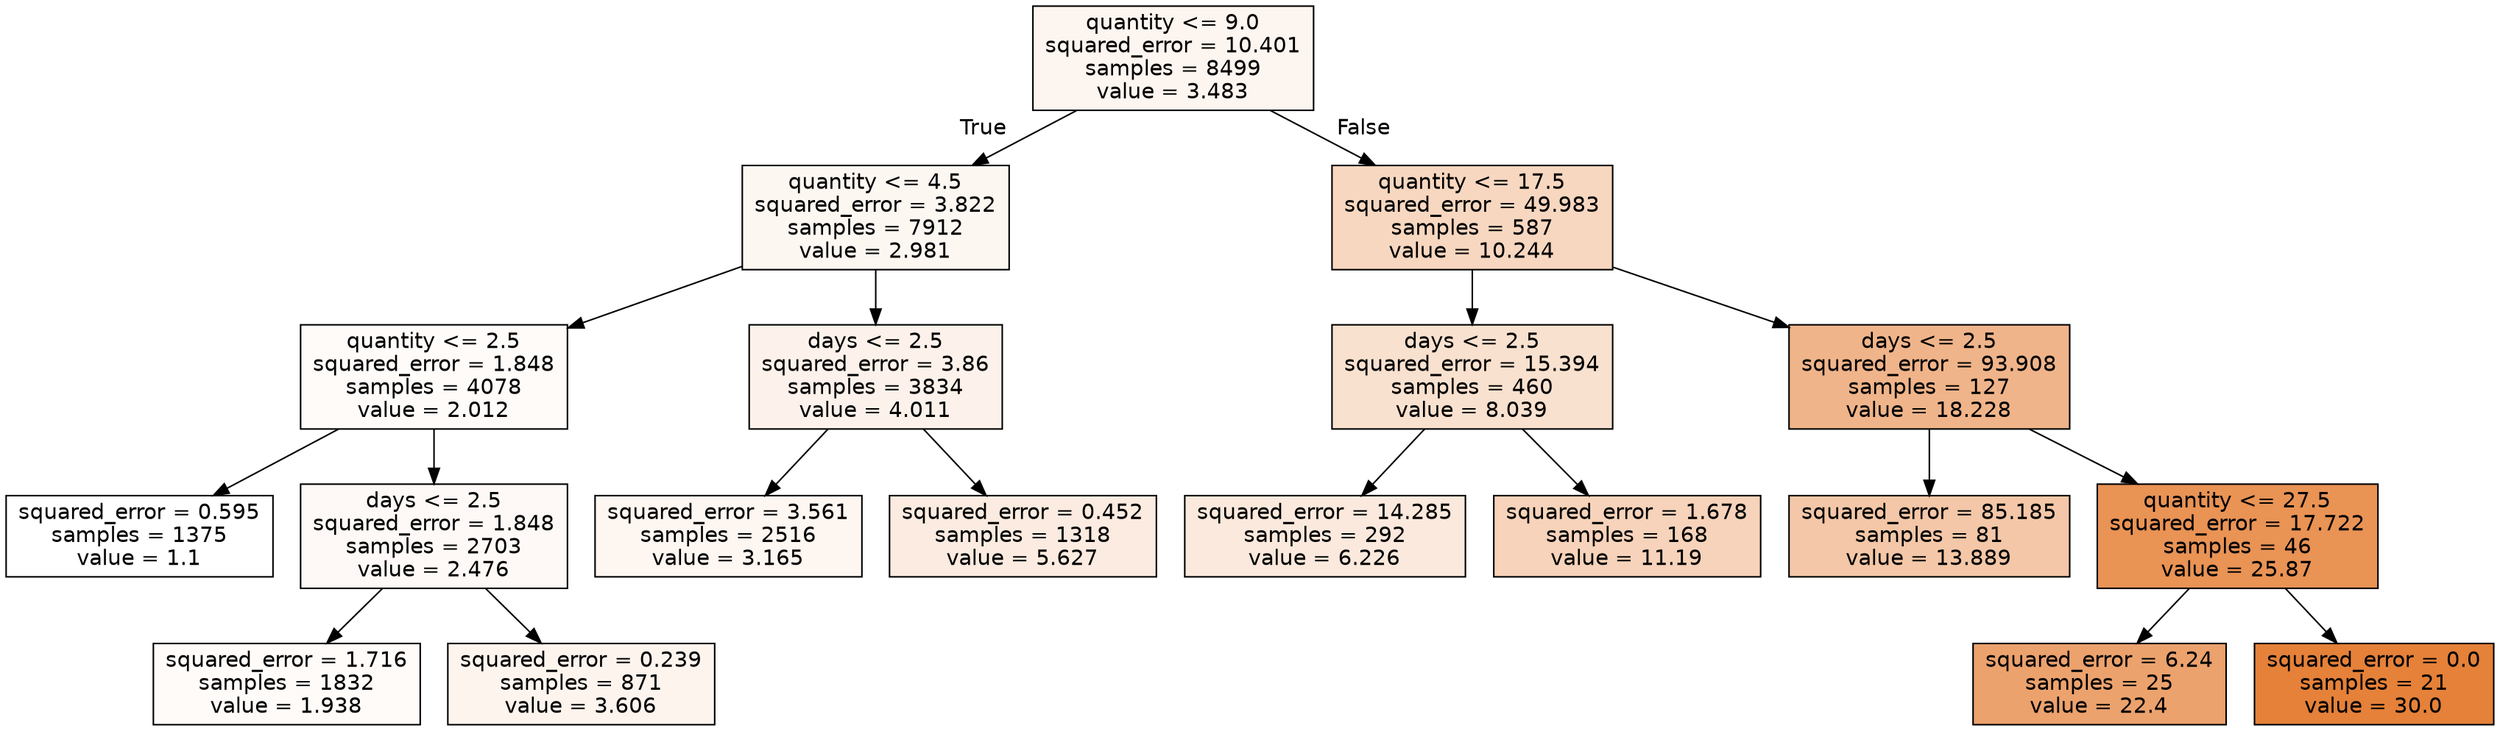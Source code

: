 digraph Tree {
node [shape=box, style="filled", color="black", fontname="helvetica"] ;
edge [fontname="helvetica"] ;
0 [label="quantity <= 9.0\nsquared_error = 10.401\nsamples = 8499\nvalue = 3.483", fillcolor="#fdf5ef"] ;
1 [label="quantity <= 4.5\nsquared_error = 3.822\nsamples = 7912\nvalue = 2.981", fillcolor="#fdf7f2"] ;
0 -> 1 [labeldistance=2.5, labelangle=45, headlabel="True"] ;
5 [label="quantity <= 2.5\nsquared_error = 1.848\nsamples = 4078\nvalue = 2.012", fillcolor="#fefbf9"] ;
1 -> 5 ;
13 [label="squared_error = 0.595\nsamples = 1375\nvalue = 1.1", fillcolor="#ffffff"] ;
5 -> 13 ;
14 [label="days <= 2.5\nsquared_error = 1.848\nsamples = 2703\nvalue = 2.476", fillcolor="#fef9f6"] ;
5 -> 14 ;
15 [label="squared_error = 1.716\nsamples = 1832\nvalue = 1.938", fillcolor="#fefbf9"] ;
14 -> 15 ;
16 [label="squared_error = 0.239\nsamples = 871\nvalue = 3.606", fillcolor="#fdf4ee"] ;
14 -> 16 ;
6 [label="days <= 2.5\nsquared_error = 3.86\nsamples = 3834\nvalue = 4.011", fillcolor="#fcf2eb"] ;
1 -> 6 ;
7 [label="squared_error = 3.561\nsamples = 2516\nvalue = 3.165", fillcolor="#fdf6f1"] ;
6 -> 7 ;
8 [label="squared_error = 0.452\nsamples = 1318\nvalue = 5.627", fillcolor="#fbebe0"] ;
6 -> 8 ;
2 [label="quantity <= 17.5\nsquared_error = 49.983\nsamples = 587\nvalue = 10.244", fillcolor="#f7d7c0"] ;
0 -> 2 [labeldistance=2.5, labelangle=-45, headlabel="False"] ;
3 [label="days <= 2.5\nsquared_error = 15.394\nsamples = 460\nvalue = 8.039", fillcolor="#f9e1cf"] ;
2 -> 3 ;
11 [label="squared_error = 14.285\nsamples = 292\nvalue = 6.226", fillcolor="#fae9dc"] ;
3 -> 11 ;
12 [label="squared_error = 1.678\nsamples = 168\nvalue = 11.19", fillcolor="#f6d3ba"] ;
3 -> 12 ;
4 [label="days <= 2.5\nsquared_error = 93.908\nsamples = 127\nvalue = 18.228", fillcolor="#f0b48a"] ;
2 -> 4 ;
9 [label="squared_error = 85.185\nsamples = 81\nvalue = 13.889", fillcolor="#f3c7a7"] ;
4 -> 9 ;
10 [label="quantity <= 27.5\nsquared_error = 17.722\nsamples = 46\nvalue = 25.87", fillcolor="#e99355"] ;
4 -> 10 ;
17 [label="squared_error = 6.24\nsamples = 25\nvalue = 22.4", fillcolor="#eca26d"] ;
10 -> 17 ;
18 [label="squared_error = 0.0\nsamples = 21\nvalue = 30.0", fillcolor="#e58139"] ;
10 -> 18 ;
}